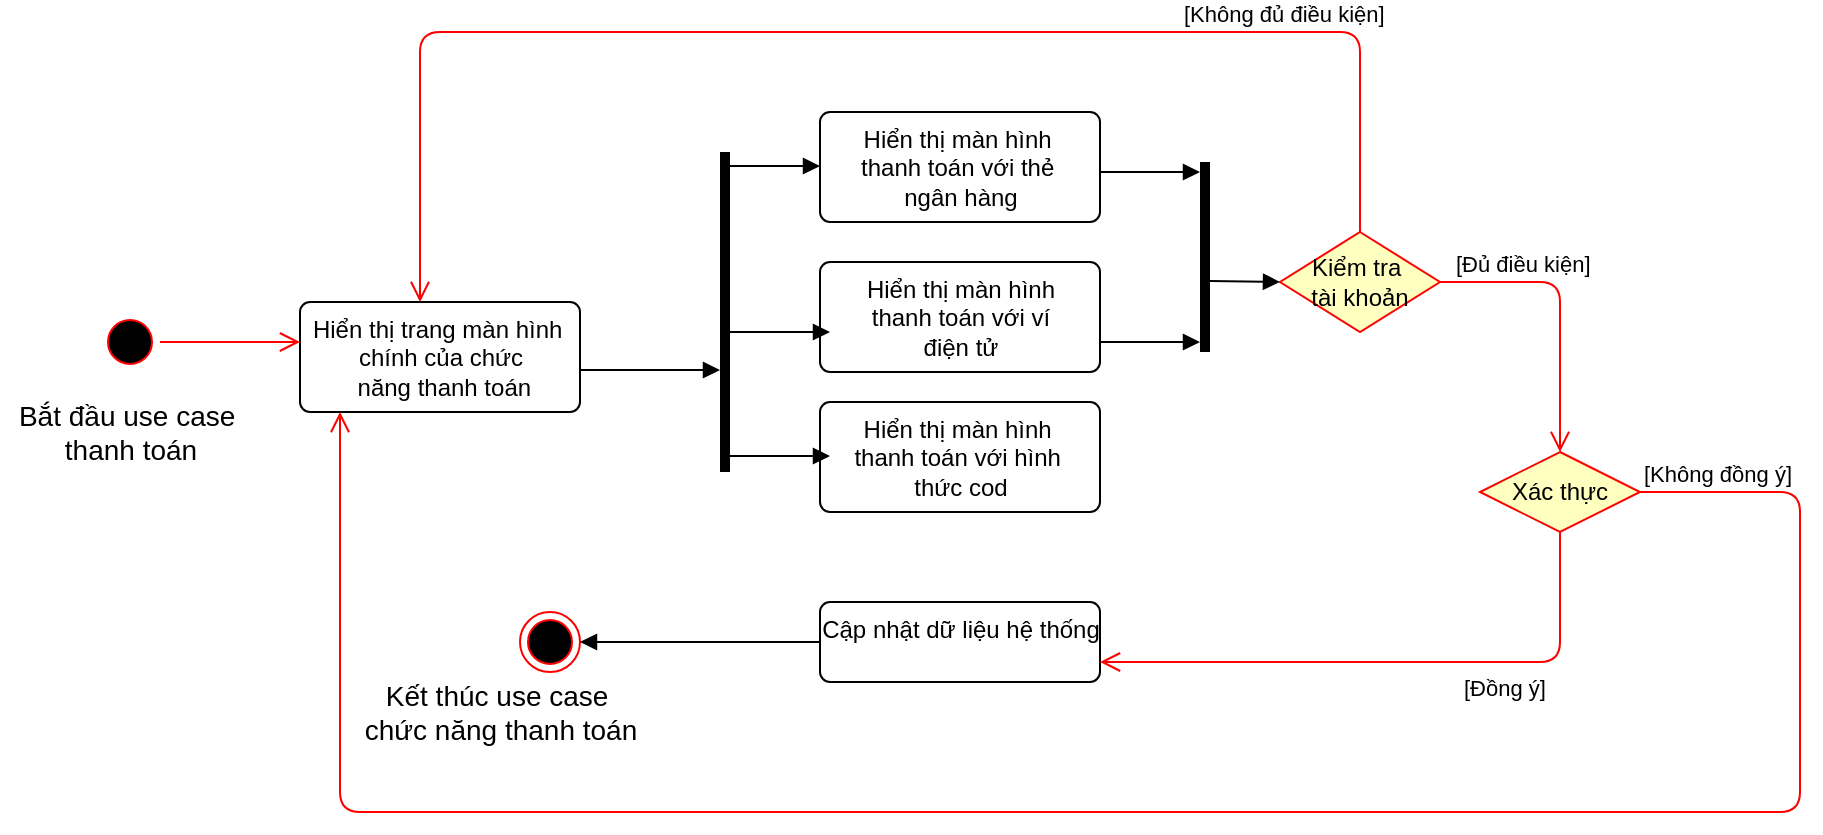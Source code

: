 <mxfile version="13.10.0" type="github">
  <diagram id="z0b5s6Xfp20tu9YOLcQI" name="Page-1">
    <mxGraphModel dx="441" dy="496" grid="1" gridSize="10" guides="1" tooltips="1" connect="1" arrows="1" fold="1" page="1" pageScale="1" pageWidth="850" pageHeight="1100" math="0" shadow="0">
      <root>
        <mxCell id="0" />
        <mxCell id="1" parent="0" />
        <mxCell id="XiEvwsLqZRFqM2Vww6Zv-3" value="" style="ellipse;html=1;shape=startState;fillColor=#000000;strokeColor=#ff0000;" vertex="1" parent="1">
          <mxGeometry x="50" y="310" width="30" height="30" as="geometry" />
        </mxCell>
        <mxCell id="XiEvwsLqZRFqM2Vww6Zv-4" value="" style="edgeStyle=orthogonalEdgeStyle;html=1;verticalAlign=bottom;endArrow=open;endSize=8;strokeColor=#ff0000;" edge="1" source="XiEvwsLqZRFqM2Vww6Zv-3" parent="1">
          <mxGeometry relative="1" as="geometry">
            <mxPoint x="150" y="325" as="targetPoint" />
          </mxGeometry>
        </mxCell>
        <mxCell id="XiEvwsLqZRFqM2Vww6Zv-5" value="Hiển thị trang màn hình&amp;nbsp;&lt;br&gt;chính của chức&lt;br&gt;&amp;nbsp;năng thanh toán" style="html=1;align=center;verticalAlign=top;rounded=1;absoluteArcSize=1;arcSize=10;dashed=0;" vertex="1" parent="1">
          <mxGeometry x="150" y="305" width="140" height="55" as="geometry" />
        </mxCell>
        <mxCell id="XiEvwsLqZRFqM2Vww6Zv-7" value="Hiển thị màn hình&amp;nbsp;&lt;br&gt;thanh toán với thẻ&amp;nbsp;&lt;br&gt;ngân hàng" style="html=1;align=center;verticalAlign=top;rounded=1;absoluteArcSize=1;arcSize=10;dashed=0;" vertex="1" parent="1">
          <mxGeometry x="410" y="210" width="140" height="55" as="geometry" />
        </mxCell>
        <mxCell id="XiEvwsLqZRFqM2Vww6Zv-8" value="Hiển thị màn hình&lt;br&gt;thanh toán với ví &lt;br&gt;điện tử" style="html=1;align=center;verticalAlign=top;rounded=1;absoluteArcSize=1;arcSize=10;dashed=0;" vertex="1" parent="1">
          <mxGeometry x="410" y="285" width="140" height="55" as="geometry" />
        </mxCell>
        <mxCell id="XiEvwsLqZRFqM2Vww6Zv-9" value="Hiển thị màn hình&amp;nbsp;&lt;br&gt;thanh toán với hình&amp;nbsp;&lt;br&gt;thức cod" style="html=1;align=center;verticalAlign=top;rounded=1;absoluteArcSize=1;arcSize=10;dashed=0;" vertex="1" parent="1">
          <mxGeometry x="410" y="355" width="140" height="55" as="geometry" />
        </mxCell>
        <mxCell id="XiEvwsLqZRFqM2Vww6Zv-10" value="Cập nhật dữ liệu hệ thống" style="html=1;align=center;verticalAlign=top;rounded=1;absoluteArcSize=1;arcSize=10;dashed=0;" vertex="1" parent="1">
          <mxGeometry x="410" y="455" width="140" height="40" as="geometry" />
        </mxCell>
        <mxCell id="XiEvwsLqZRFqM2Vww6Zv-11" value="" style="html=1;points=[];perimeter=orthogonalPerimeter;fillColor=#000000;strokeColor=none;" vertex="1" parent="1">
          <mxGeometry x="360" y="230" width="5" height="160" as="geometry" />
        </mxCell>
        <mxCell id="XiEvwsLqZRFqM2Vww6Zv-12" value="" style="html=1;verticalAlign=bottom;endArrow=block;" edge="1" parent="1">
          <mxGeometry x="-0.714" y="89" width="80" relative="1" as="geometry">
            <mxPoint x="290" y="339" as="sourcePoint" />
            <mxPoint x="360" y="339" as="targetPoint" />
            <mxPoint as="offset" />
          </mxGeometry>
        </mxCell>
        <mxCell id="XiEvwsLqZRFqM2Vww6Zv-13" value="" style="html=1;verticalAlign=bottom;endArrow=block;" edge="1" parent="1">
          <mxGeometry x="1" y="67" width="80" relative="1" as="geometry">
            <mxPoint x="360" y="237" as="sourcePoint" />
            <mxPoint x="410" y="237" as="targetPoint" />
            <mxPoint as="offset" />
          </mxGeometry>
        </mxCell>
        <mxCell id="XiEvwsLqZRFqM2Vww6Zv-14" value="" style="html=1;verticalAlign=bottom;endArrow=block;" edge="1" parent="1">
          <mxGeometry x="1" y="67" width="80" relative="1" as="geometry">
            <mxPoint x="365" y="320" as="sourcePoint" />
            <mxPoint x="415" y="320" as="targetPoint" />
            <mxPoint as="offset" />
          </mxGeometry>
        </mxCell>
        <mxCell id="XiEvwsLqZRFqM2Vww6Zv-15" value="" style="html=1;verticalAlign=bottom;endArrow=block;" edge="1" parent="1">
          <mxGeometry x="1" y="67" width="80" relative="1" as="geometry">
            <mxPoint x="365" y="382" as="sourcePoint" />
            <mxPoint x="415" y="382" as="targetPoint" />
            <mxPoint as="offset" />
          </mxGeometry>
        </mxCell>
        <mxCell id="XiEvwsLqZRFqM2Vww6Zv-16" value="" style="html=1;points=[];perimeter=orthogonalPerimeter;fillColor=#000000;strokeColor=none;" vertex="1" parent="1">
          <mxGeometry x="600" y="235" width="5" height="95" as="geometry" />
        </mxCell>
        <mxCell id="XiEvwsLqZRFqM2Vww6Zv-17" value="" style="html=1;verticalAlign=bottom;endArrow=block;" edge="1" parent="1">
          <mxGeometry x="1" y="73" width="80" relative="1" as="geometry">
            <mxPoint x="550" y="240" as="sourcePoint" />
            <mxPoint x="600" y="240" as="targetPoint" />
            <mxPoint x="70" y="53" as="offset" />
          </mxGeometry>
        </mxCell>
        <mxCell id="XiEvwsLqZRFqM2Vww6Zv-19" value="" style="html=1;verticalAlign=bottom;endArrow=block;" edge="1" parent="1">
          <mxGeometry width="80" relative="1" as="geometry">
            <mxPoint x="550" y="325" as="sourcePoint" />
            <mxPoint x="600" y="325" as="targetPoint" />
            <Array as="points">
              <mxPoint x="580" y="325" />
            </Array>
          </mxGeometry>
        </mxCell>
        <mxCell id="XiEvwsLqZRFqM2Vww6Zv-20" value="Kiểm tra&amp;nbsp;&lt;br&gt;tài khoản" style="rhombus;whiteSpace=wrap;html=1;fillColor=#ffffc0;strokeColor=#ff0000;" vertex="1" parent="1">
          <mxGeometry x="640" y="270" width="80" height="50" as="geometry" />
        </mxCell>
        <mxCell id="XiEvwsLqZRFqM2Vww6Zv-21" value="[Đủ điều kiện]" style="edgeStyle=orthogonalEdgeStyle;html=1;align=left;verticalAlign=bottom;endArrow=open;endSize=8;strokeColor=#ff0000;exitX=1;exitY=0.5;exitDx=0;exitDy=0;" edge="1" source="XiEvwsLqZRFqM2Vww6Zv-20" parent="1">
          <mxGeometry x="-0.915" relative="1" as="geometry">
            <mxPoint x="780" y="380" as="targetPoint" />
            <Array as="points">
              <mxPoint x="780" y="295" />
              <mxPoint x="780" y="360" />
            </Array>
            <mxPoint as="offset" />
          </mxGeometry>
        </mxCell>
        <mxCell id="XiEvwsLqZRFqM2Vww6Zv-23" value="" style="html=1;verticalAlign=bottom;endArrow=block;" edge="1" parent="1">
          <mxGeometry x="1" y="50" width="80" relative="1" as="geometry">
            <mxPoint x="605" y="294.5" as="sourcePoint" />
            <mxPoint x="640" y="295" as="targetPoint" />
            <mxPoint x="30" y="10" as="offset" />
          </mxGeometry>
        </mxCell>
        <mxCell id="XiEvwsLqZRFqM2Vww6Zv-24" value="[Không đủ điều kiện]" style="edgeStyle=orthogonalEdgeStyle;html=1;align=left;verticalAlign=bottom;endArrow=open;endSize=8;strokeColor=#ff0000;exitX=0.5;exitY=0;exitDx=0;exitDy=0;" edge="1" parent="1" source="XiEvwsLqZRFqM2Vww6Zv-20">
          <mxGeometry x="-0.461" relative="1" as="geometry">
            <mxPoint x="210" y="305" as="targetPoint" />
            <mxPoint x="740" y="170" as="sourcePoint" />
            <mxPoint as="offset" />
            <Array as="points">
              <mxPoint x="680" y="170" />
              <mxPoint x="210" y="170" />
            </Array>
          </mxGeometry>
        </mxCell>
        <mxCell id="XiEvwsLqZRFqM2Vww6Zv-25" value="Xác thực" style="rhombus;whiteSpace=wrap;html=1;fillColor=#ffffc0;strokeColor=#ff0000;" vertex="1" parent="1">
          <mxGeometry x="740" y="380" width="80" height="40" as="geometry" />
        </mxCell>
        <mxCell id="XiEvwsLqZRFqM2Vww6Zv-26" value="[Không đồng ý]" style="edgeStyle=orthogonalEdgeStyle;html=1;align=left;verticalAlign=bottom;endArrow=open;endSize=8;strokeColor=#ff0000;" edge="1" source="XiEvwsLqZRFqM2Vww6Zv-25" parent="1" target="XiEvwsLqZRFqM2Vww6Zv-5">
          <mxGeometry x="-1" relative="1" as="geometry">
            <mxPoint x="180" y="430" as="targetPoint" />
            <Array as="points">
              <mxPoint x="900" y="400" />
              <mxPoint x="900" y="560" />
              <mxPoint x="170" y="560" />
            </Array>
          </mxGeometry>
        </mxCell>
        <mxCell id="XiEvwsLqZRFqM2Vww6Zv-27" value="[Đồng ý]" style="edgeStyle=orthogonalEdgeStyle;html=1;align=left;verticalAlign=top;endArrow=open;endSize=8;strokeColor=#ff0000;entryX=1;entryY=0.75;entryDx=0;entryDy=0;" edge="1" source="XiEvwsLqZRFqM2Vww6Zv-25" parent="1" target="XiEvwsLqZRFqM2Vww6Zv-10">
          <mxGeometry x="-0.22" relative="1" as="geometry">
            <mxPoint x="740" y="540" as="targetPoint" />
            <Array as="points">
              <mxPoint x="780" y="485" />
            </Array>
            <mxPoint as="offset" />
          </mxGeometry>
        </mxCell>
        <mxCell id="XiEvwsLqZRFqM2Vww6Zv-28" value="" style="ellipse;html=1;shape=endState;fillColor=#000000;strokeColor=#ff0000;" vertex="1" parent="1">
          <mxGeometry x="260" y="460" width="30" height="30" as="geometry" />
        </mxCell>
        <mxCell id="XiEvwsLqZRFqM2Vww6Zv-29" value="" style="html=1;verticalAlign=bottom;endArrow=block;entryX=1;entryY=0.5;entryDx=0;entryDy=0;exitX=0;exitY=0.5;exitDx=0;exitDy=0;" edge="1" parent="1" source="XiEvwsLqZRFqM2Vww6Zv-10" target="XiEvwsLqZRFqM2Vww6Zv-28">
          <mxGeometry x="-0.525" y="36" width="80" relative="1" as="geometry">
            <mxPoint x="310" y="400" as="sourcePoint" />
            <mxPoint x="390" y="400" as="targetPoint" />
            <mxPoint as="offset" />
          </mxGeometry>
        </mxCell>
        <mxCell id="XiEvwsLqZRFqM2Vww6Zv-30" value="&lt;font style=&quot;font-size: 14px&quot;&gt;Kết thúc use case&amp;nbsp;&lt;br&gt;chức năng thanh toán&lt;/font&gt;" style="text;html=1;align=center;verticalAlign=middle;resizable=0;points=[];autosize=1;" vertex="1" parent="1">
          <mxGeometry x="175" y="490" width="150" height="40" as="geometry" />
        </mxCell>
        <mxCell id="XiEvwsLqZRFqM2Vww6Zv-31" value="&lt;font style=&quot;font-size: 14px&quot;&gt;Bắt đầu use case&amp;nbsp;&lt;br&gt;thanh toán&lt;/font&gt;" style="text;html=1;align=center;verticalAlign=middle;resizable=0;points=[];autosize=1;" vertex="1" parent="1">
          <mxGeometry y="350" width="130" height="40" as="geometry" />
        </mxCell>
      </root>
    </mxGraphModel>
  </diagram>
</mxfile>
